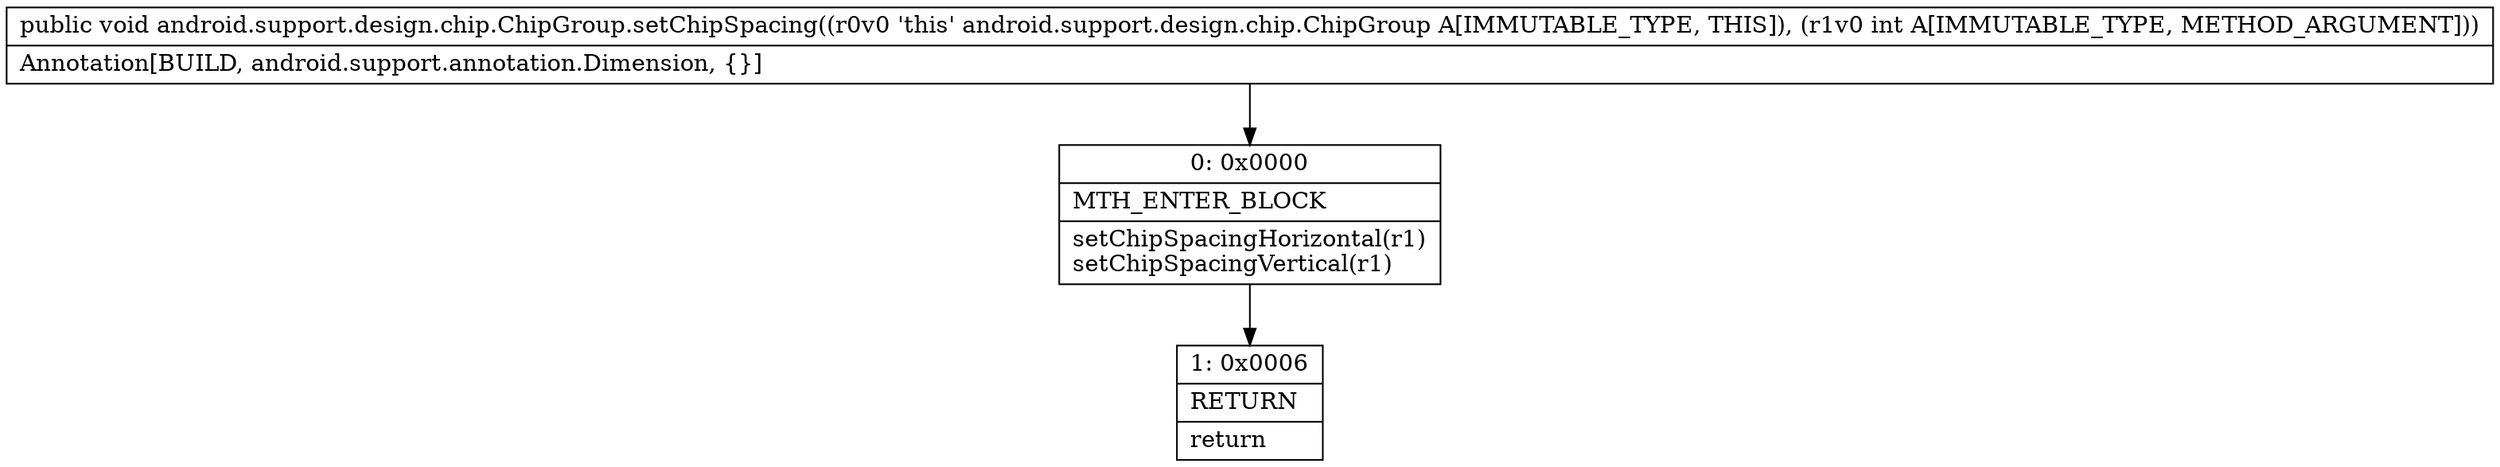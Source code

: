 digraph "CFG forandroid.support.design.chip.ChipGroup.setChipSpacing(I)V" {
Node_0 [shape=record,label="{0\:\ 0x0000|MTH_ENTER_BLOCK\l|setChipSpacingHorizontal(r1)\lsetChipSpacingVertical(r1)\l}"];
Node_1 [shape=record,label="{1\:\ 0x0006|RETURN\l|return\l}"];
MethodNode[shape=record,label="{public void android.support.design.chip.ChipGroup.setChipSpacing((r0v0 'this' android.support.design.chip.ChipGroup A[IMMUTABLE_TYPE, THIS]), (r1v0 int A[IMMUTABLE_TYPE, METHOD_ARGUMENT]))  | Annotation[BUILD, android.support.annotation.Dimension, \{\}]\l}"];
MethodNode -> Node_0;
Node_0 -> Node_1;
}

